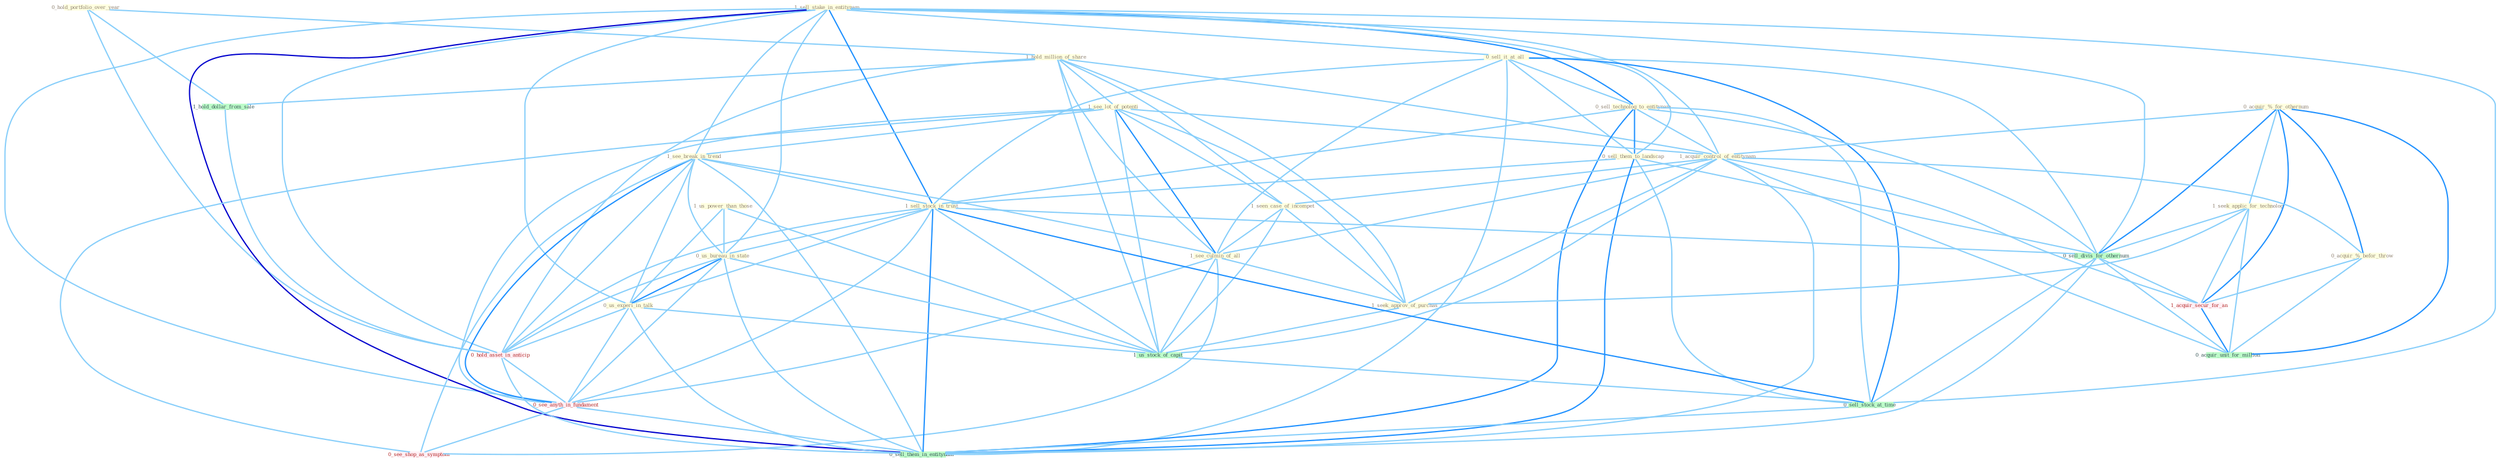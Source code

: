 Graph G{ 
    node
    [shape=polygon,style=filled,width=.5,height=.06,color="#BDFCC9",fixedsize=true,fontsize=4,
    fontcolor="#2f4f4f"];
    {node
    [color="#ffffe0", fontcolor="#8b7d6b"] "0_hold_portfolio_over_year " "1_hold_million_of_share " "1_sell_stake_in_entitynam " "0_sell_it_at_all " "0_sell_technolog_to_entitynam " "0_acquir_%_for_othernum " "1_see_lot_of_potenti " "1_see_break_in_trend " "1_us_power_than_those " "1_acquir_control_of_entitynam " "1_seek_applic_for_technolog " "0_acquir_%_befor_throw " "1_seen_case_of_incompet " "0_sell_them_to_landscap " "1_see_culmin_of_all " "1_seek_approv_of_purchas " "1_sell_stock_in_trust " "0_us_bureau_in_state " "0_us_experi_in_talk "}
{node [color="#fff0f5", fontcolor="#b22222"] "1_acquir_secur_for_an " "0_hold_asset_in_anticip " "0_see_anyth_in_fundament " "0_see_shop_as_symptom "}
edge [color="#B0E2FF"];

	"0_hold_portfolio_over_year " -- "1_hold_million_of_share " [w="1", color="#87cefa" ];
	"0_hold_portfolio_over_year " -- "1_hold_dollar_from_sale " [w="1", color="#87cefa" ];
	"0_hold_portfolio_over_year " -- "0_hold_asset_in_anticip " [w="1", color="#87cefa" ];
	"1_hold_million_of_share " -- "1_see_lot_of_potenti " [w="1", color="#87cefa" ];
	"1_hold_million_of_share " -- "1_acquir_control_of_entitynam " [w="1", color="#87cefa" ];
	"1_hold_million_of_share " -- "1_seen_case_of_incompet " [w="1", color="#87cefa" ];
	"1_hold_million_of_share " -- "1_see_culmin_of_all " [w="1", color="#87cefa" ];
	"1_hold_million_of_share " -- "1_seek_approv_of_purchas " [w="1", color="#87cefa" ];
	"1_hold_million_of_share " -- "1_us_stock_of_capit " [w="1", color="#87cefa" ];
	"1_hold_million_of_share " -- "1_hold_dollar_from_sale " [w="1", color="#87cefa" ];
	"1_hold_million_of_share " -- "0_hold_asset_in_anticip " [w="1", color="#87cefa" ];
	"1_sell_stake_in_entitynam " -- "0_sell_it_at_all " [w="1", color="#87cefa" ];
	"1_sell_stake_in_entitynam " -- "0_sell_technolog_to_entitynam " [w="2", color="#1e90ff" , len=0.8];
	"1_sell_stake_in_entitynam " -- "1_see_break_in_trend " [w="1", color="#87cefa" ];
	"1_sell_stake_in_entitynam " -- "1_acquir_control_of_entitynam " [w="1", color="#87cefa" ];
	"1_sell_stake_in_entitynam " -- "0_sell_them_to_landscap " [w="1", color="#87cefa" ];
	"1_sell_stake_in_entitynam " -- "1_sell_stock_in_trust " [w="2", color="#1e90ff" , len=0.8];
	"1_sell_stake_in_entitynam " -- "0_us_bureau_in_state " [w="1", color="#87cefa" ];
	"1_sell_stake_in_entitynam " -- "0_us_experi_in_talk " [w="1", color="#87cefa" ];
	"1_sell_stake_in_entitynam " -- "0_sell_divis_for_othernum " [w="1", color="#87cefa" ];
	"1_sell_stake_in_entitynam " -- "0_hold_asset_in_anticip " [w="1", color="#87cefa" ];
	"1_sell_stake_in_entitynam " -- "0_sell_stock_at_time " [w="1", color="#87cefa" ];
	"1_sell_stake_in_entitynam " -- "0_see_anyth_in_fundament " [w="1", color="#87cefa" ];
	"1_sell_stake_in_entitynam " -- "0_sell_them_in_entitynam " [w="3", color="#0000cd" , len=0.6];
	"0_sell_it_at_all " -- "0_sell_technolog_to_entitynam " [w="1", color="#87cefa" ];
	"0_sell_it_at_all " -- "0_sell_them_to_landscap " [w="1", color="#87cefa" ];
	"0_sell_it_at_all " -- "1_see_culmin_of_all " [w="1", color="#87cefa" ];
	"0_sell_it_at_all " -- "1_sell_stock_in_trust " [w="1", color="#87cefa" ];
	"0_sell_it_at_all " -- "0_sell_divis_for_othernum " [w="1", color="#87cefa" ];
	"0_sell_it_at_all " -- "0_sell_stock_at_time " [w="2", color="#1e90ff" , len=0.8];
	"0_sell_it_at_all " -- "0_sell_them_in_entitynam " [w="1", color="#87cefa" ];
	"0_sell_technolog_to_entitynam " -- "1_acquir_control_of_entitynam " [w="1", color="#87cefa" ];
	"0_sell_technolog_to_entitynam " -- "0_sell_them_to_landscap " [w="2", color="#1e90ff" , len=0.8];
	"0_sell_technolog_to_entitynam " -- "1_sell_stock_in_trust " [w="1", color="#87cefa" ];
	"0_sell_technolog_to_entitynam " -- "0_sell_divis_for_othernum " [w="1", color="#87cefa" ];
	"0_sell_technolog_to_entitynam " -- "0_sell_stock_at_time " [w="1", color="#87cefa" ];
	"0_sell_technolog_to_entitynam " -- "0_sell_them_in_entitynam " [w="2", color="#1e90ff" , len=0.8];
	"0_acquir_%_for_othernum " -- "1_acquir_control_of_entitynam " [w="1", color="#87cefa" ];
	"0_acquir_%_for_othernum " -- "1_seek_applic_for_technolog " [w="1", color="#87cefa" ];
	"0_acquir_%_for_othernum " -- "0_acquir_%_befor_throw " [w="2", color="#1e90ff" , len=0.8];
	"0_acquir_%_for_othernum " -- "0_sell_divis_for_othernum " [w="2", color="#1e90ff" , len=0.8];
	"0_acquir_%_for_othernum " -- "1_acquir_secur_for_an " [w="2", color="#1e90ff" , len=0.8];
	"0_acquir_%_for_othernum " -- "0_acquir_unit_for_million " [w="2", color="#1e90ff" , len=0.8];
	"1_see_lot_of_potenti " -- "1_see_break_in_trend " [w="1", color="#87cefa" ];
	"1_see_lot_of_potenti " -- "1_acquir_control_of_entitynam " [w="1", color="#87cefa" ];
	"1_see_lot_of_potenti " -- "1_seen_case_of_incompet " [w="1", color="#87cefa" ];
	"1_see_lot_of_potenti " -- "1_see_culmin_of_all " [w="2", color="#1e90ff" , len=0.8];
	"1_see_lot_of_potenti " -- "1_seek_approv_of_purchas " [w="1", color="#87cefa" ];
	"1_see_lot_of_potenti " -- "1_us_stock_of_capit " [w="1", color="#87cefa" ];
	"1_see_lot_of_potenti " -- "0_see_anyth_in_fundament " [w="1", color="#87cefa" ];
	"1_see_lot_of_potenti " -- "0_see_shop_as_symptom " [w="1", color="#87cefa" ];
	"1_see_break_in_trend " -- "1_see_culmin_of_all " [w="1", color="#87cefa" ];
	"1_see_break_in_trend " -- "1_sell_stock_in_trust " [w="1", color="#87cefa" ];
	"1_see_break_in_trend " -- "0_us_bureau_in_state " [w="1", color="#87cefa" ];
	"1_see_break_in_trend " -- "0_us_experi_in_talk " [w="1", color="#87cefa" ];
	"1_see_break_in_trend " -- "0_hold_asset_in_anticip " [w="1", color="#87cefa" ];
	"1_see_break_in_trend " -- "0_see_anyth_in_fundament " [w="2", color="#1e90ff" , len=0.8];
	"1_see_break_in_trend " -- "0_see_shop_as_symptom " [w="1", color="#87cefa" ];
	"1_see_break_in_trend " -- "0_sell_them_in_entitynam " [w="1", color="#87cefa" ];
	"1_us_power_than_those " -- "0_us_bureau_in_state " [w="1", color="#87cefa" ];
	"1_us_power_than_those " -- "0_us_experi_in_talk " [w="1", color="#87cefa" ];
	"1_us_power_than_those " -- "1_us_stock_of_capit " [w="1", color="#87cefa" ];
	"1_acquir_control_of_entitynam " -- "0_acquir_%_befor_throw " [w="1", color="#87cefa" ];
	"1_acquir_control_of_entitynam " -- "1_seen_case_of_incompet " [w="1", color="#87cefa" ];
	"1_acquir_control_of_entitynam " -- "1_see_culmin_of_all " [w="1", color="#87cefa" ];
	"1_acquir_control_of_entitynam " -- "1_seek_approv_of_purchas " [w="1", color="#87cefa" ];
	"1_acquir_control_of_entitynam " -- "1_acquir_secur_for_an " [w="1", color="#87cefa" ];
	"1_acquir_control_of_entitynam " -- "1_us_stock_of_capit " [w="1", color="#87cefa" ];
	"1_acquir_control_of_entitynam " -- "0_acquir_unit_for_million " [w="1", color="#87cefa" ];
	"1_acquir_control_of_entitynam " -- "0_sell_them_in_entitynam " [w="1", color="#87cefa" ];
	"1_seek_applic_for_technolog " -- "1_seek_approv_of_purchas " [w="1", color="#87cefa" ];
	"1_seek_applic_for_technolog " -- "0_sell_divis_for_othernum " [w="1", color="#87cefa" ];
	"1_seek_applic_for_technolog " -- "1_acquir_secur_for_an " [w="1", color="#87cefa" ];
	"1_seek_applic_for_technolog " -- "0_acquir_unit_for_million " [w="1", color="#87cefa" ];
	"0_acquir_%_befor_throw " -- "1_acquir_secur_for_an " [w="1", color="#87cefa" ];
	"0_acquir_%_befor_throw " -- "0_acquir_unit_for_million " [w="1", color="#87cefa" ];
	"1_seen_case_of_incompet " -- "1_see_culmin_of_all " [w="1", color="#87cefa" ];
	"1_seen_case_of_incompet " -- "1_seek_approv_of_purchas " [w="1", color="#87cefa" ];
	"1_seen_case_of_incompet " -- "1_us_stock_of_capit " [w="1", color="#87cefa" ];
	"0_sell_them_to_landscap " -- "1_sell_stock_in_trust " [w="1", color="#87cefa" ];
	"0_sell_them_to_landscap " -- "0_sell_divis_for_othernum " [w="1", color="#87cefa" ];
	"0_sell_them_to_landscap " -- "0_sell_stock_at_time " [w="1", color="#87cefa" ];
	"0_sell_them_to_landscap " -- "0_sell_them_in_entitynam " [w="2", color="#1e90ff" , len=0.8];
	"1_see_culmin_of_all " -- "1_seek_approv_of_purchas " [w="1", color="#87cefa" ];
	"1_see_culmin_of_all " -- "1_us_stock_of_capit " [w="1", color="#87cefa" ];
	"1_see_culmin_of_all " -- "0_see_anyth_in_fundament " [w="1", color="#87cefa" ];
	"1_see_culmin_of_all " -- "0_see_shop_as_symptom " [w="1", color="#87cefa" ];
	"1_seek_approv_of_purchas " -- "1_us_stock_of_capit " [w="1", color="#87cefa" ];
	"1_sell_stock_in_trust " -- "0_us_bureau_in_state " [w="1", color="#87cefa" ];
	"1_sell_stock_in_trust " -- "0_us_experi_in_talk " [w="1", color="#87cefa" ];
	"1_sell_stock_in_trust " -- "0_sell_divis_for_othernum " [w="1", color="#87cefa" ];
	"1_sell_stock_in_trust " -- "1_us_stock_of_capit " [w="1", color="#87cefa" ];
	"1_sell_stock_in_trust " -- "0_hold_asset_in_anticip " [w="1", color="#87cefa" ];
	"1_sell_stock_in_trust " -- "0_sell_stock_at_time " [w="2", color="#1e90ff" , len=0.8];
	"1_sell_stock_in_trust " -- "0_see_anyth_in_fundament " [w="1", color="#87cefa" ];
	"1_sell_stock_in_trust " -- "0_sell_them_in_entitynam " [w="2", color="#1e90ff" , len=0.8];
	"0_us_bureau_in_state " -- "0_us_experi_in_talk " [w="2", color="#1e90ff" , len=0.8];
	"0_us_bureau_in_state " -- "1_us_stock_of_capit " [w="1", color="#87cefa" ];
	"0_us_bureau_in_state " -- "0_hold_asset_in_anticip " [w="1", color="#87cefa" ];
	"0_us_bureau_in_state " -- "0_see_anyth_in_fundament " [w="1", color="#87cefa" ];
	"0_us_bureau_in_state " -- "0_sell_them_in_entitynam " [w="1", color="#87cefa" ];
	"0_us_experi_in_talk " -- "1_us_stock_of_capit " [w="1", color="#87cefa" ];
	"0_us_experi_in_talk " -- "0_hold_asset_in_anticip " [w="1", color="#87cefa" ];
	"0_us_experi_in_talk " -- "0_see_anyth_in_fundament " [w="1", color="#87cefa" ];
	"0_us_experi_in_talk " -- "0_sell_them_in_entitynam " [w="1", color="#87cefa" ];
	"0_sell_divis_for_othernum " -- "1_acquir_secur_for_an " [w="1", color="#87cefa" ];
	"0_sell_divis_for_othernum " -- "0_sell_stock_at_time " [w="1", color="#87cefa" ];
	"0_sell_divis_for_othernum " -- "0_acquir_unit_for_million " [w="1", color="#87cefa" ];
	"0_sell_divis_for_othernum " -- "0_sell_them_in_entitynam " [w="1", color="#87cefa" ];
	"1_acquir_secur_for_an " -- "0_acquir_unit_for_million " [w="2", color="#1e90ff" , len=0.8];
	"1_us_stock_of_capit " -- "0_sell_stock_at_time " [w="1", color="#87cefa" ];
	"1_hold_dollar_from_sale " -- "0_hold_asset_in_anticip " [w="1", color="#87cefa" ];
	"0_hold_asset_in_anticip " -- "0_see_anyth_in_fundament " [w="1", color="#87cefa" ];
	"0_hold_asset_in_anticip " -- "0_sell_them_in_entitynam " [w="1", color="#87cefa" ];
	"0_sell_stock_at_time " -- "0_sell_them_in_entitynam " [w="1", color="#87cefa" ];
	"0_see_anyth_in_fundament " -- "0_see_shop_as_symptom " [w="1", color="#87cefa" ];
	"0_see_anyth_in_fundament " -- "0_sell_them_in_entitynam " [w="1", color="#87cefa" ];
}